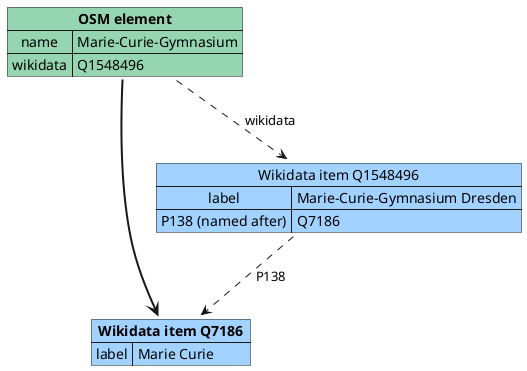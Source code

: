 @startuml osm_wikidata_combined

map "**Wikidata item Q7186**" as wikia #a2d2ff {
  label => Marie Curie
}

map "Wikidata item Q1548496" as wikid #a2d2ff {
  label => Marie-Curie-Gymnasium Dresden
  P138 (named after) => Q7186
}

map "**OSM element**" as osmd #95d5b2 {
  name => Marie-Curie-Gymnasium
  wikidata => Q1548496
}

osmd ..> wikid : wikidata
wikid ..> wikia : P138
osmd -[bold]-> wikia

@enduml